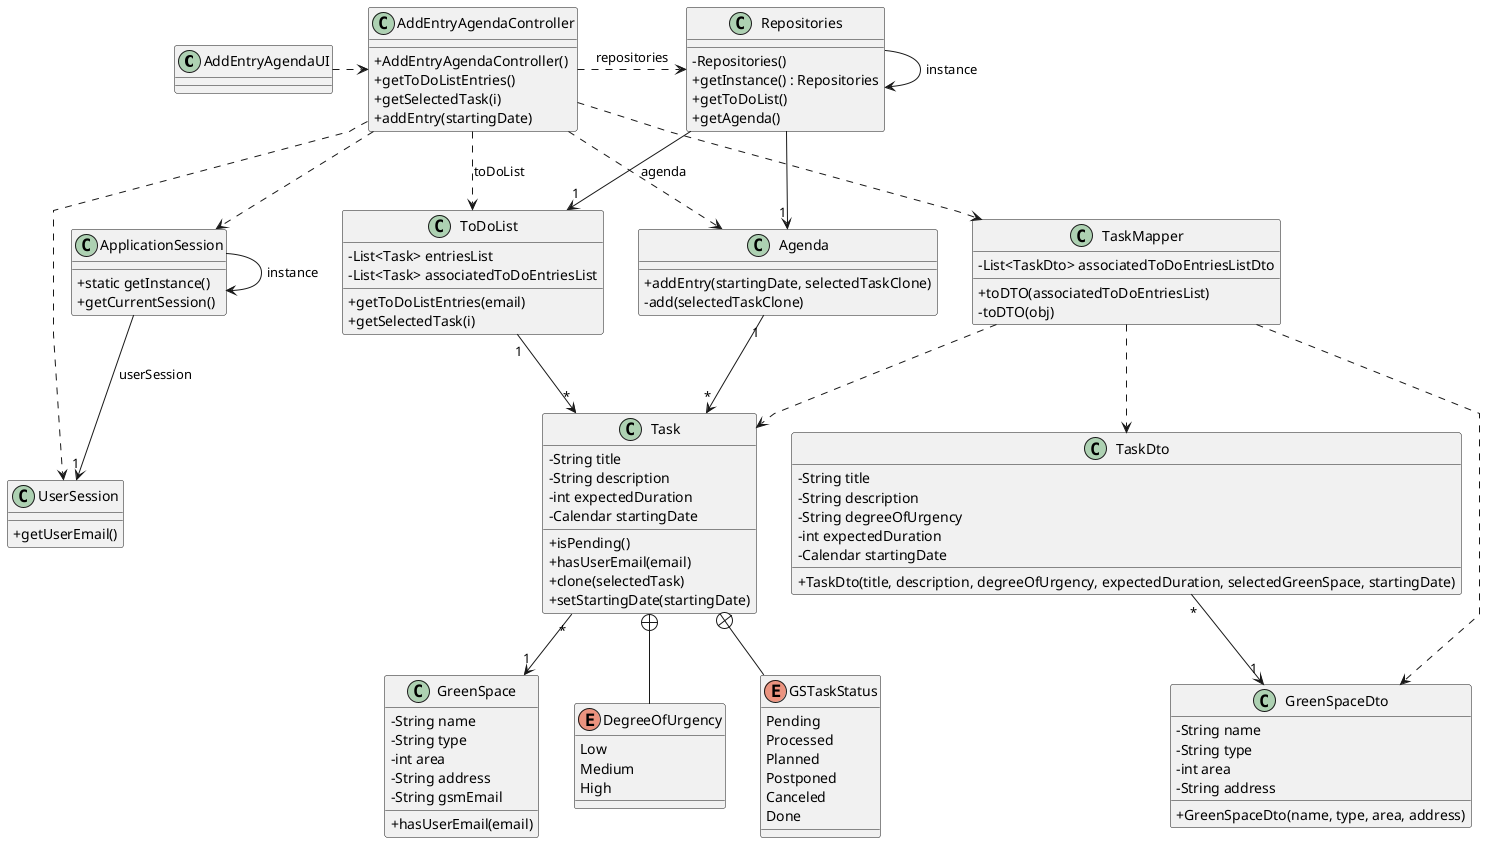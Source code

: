 @startuml
'skinparam monochrome true
skinparam packageStyle rectangle
skinparam shadowing false
skinparam linetype polyline
'skinparam linetype orto

skinparam classAttributeIconSize 0

'left to right direction

class AddEntryAgendaUI
{

}

class AddEntryAgendaController
{
    + AddEntryAgendaController()
    + getToDoListEntries()
    + getSelectedTask(i)
    + addEntry(startingDate)
}

class ApplicationSession
{
    + static getInstance()
    + getCurrentSession()
}

class Repositories
{
    - Repositories()
    + getInstance() : Repositories
    + getToDoList()
    + getAgenda()
}

class UserSession
{
    + getUserEmail()
}

class ToDoList
{
    - List<Task> entriesList
    - List<Task> associatedToDoEntriesList
    + getToDoListEntries(email)
    + getSelectedTask(i)
}

class GreenSpace
{
    - String name
    - String type
    - int area
    - String address
    - String gsmEmail
    + hasUserEmail(email)
}

class GreenSpaceDto
{
    - String name
    - String type
    - int area
    - String address
    + GreenSpaceDto(name, type, area, address)
}

class TaskMapper
{
    - List<TaskDto> associatedToDoEntriesListDto
    + toDTO(associatedToDoEntriesList)
    - toDTO(obj)
}

class TaskDto
{
    - String title
    - String description
    - String degreeOfUrgency
    - int expectedDuration
    - Calendar startingDate
    + TaskDto(title, description, degreeOfUrgency, expectedDuration, selectedGreenSpace, startingDate)
}

class Task
{
    - String title
    - String description
    - int expectedDuration
    - Calendar startingDate
    + isPending()
    + hasUserEmail(email)
    + clone(selectedTask)
    + setStartingDate(startingDate)
}

enum DegreeOfUrgency
{
    Low
    Medium
    High
}

enum GSTaskStatus
{
    Pending
    Processed
    Planned
    Postponed
    Canceled
    Done
}

class Agenda
{
    + addEntry(startingDate, selectedTaskClone)
    - add(selectedTaskClone)
}

Task +-- DegreeOfUrgency
Task +-- GSTaskStatus

Repositories -> Repositories : instance
ApplicationSession -> ApplicationSession : instance

AddEntryAgendaUI .> AddEntryAgendaController

AddEntryAgendaController .> Repositories : repositories

Repositories -> "1" Agenda
Repositories -> "1" ToDoList

AddEntryAgendaController ..> ApplicationSession
AddEntryAgendaController ..> UserSession
AddEntryAgendaController ..> ToDoList : toDoList
AddEntryAgendaController ..> Agenda : agenda
AddEntryAgendaController ..> TaskMapper

ToDoList "1" --> "*" Task
Agenda "1" --> "*" Task

Task "*" --> "1" GreenSpace
TaskDto "*" --> "1" GreenSpaceDto

TaskMapper ..> TaskDto
TaskMapper ..> Task
TaskMapper ..> GreenSpaceDto

ApplicationSession --> "1" UserSession : userSession

@enduml